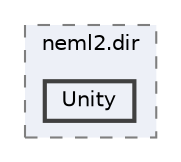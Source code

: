 digraph "/home/runner/work/neml2/neml2/src/neml2/CMakeFiles/neml2.dir/Unity"
{
 // LATEX_PDF_SIZE
  bgcolor="transparent";
  edge [fontname=Helvetica,fontsize=10,labelfontname=Helvetica,labelfontsize=10];
  node [fontname=Helvetica,fontsize=10,shape=box,height=0.2,width=0.4];
  compound=true
  subgraph clusterdir_fb2d9c26795eb987e9e2bf5b109248d5 {
    graph [ bgcolor="#edf0f7", pencolor="grey50", label="neml2.dir", fontname=Helvetica,fontsize=10 style="filled,dashed", URL="dir_fb2d9c26795eb987e9e2bf5b109248d5.html",tooltip=""]
  dir_e728708549291db0031d3b5c0c75a6c9 [label="Unity", fillcolor="#edf0f7", color="grey25", style="filled,bold", URL="dir_e728708549291db0031d3b5c0c75a6c9.html",tooltip=""];
  }
}
